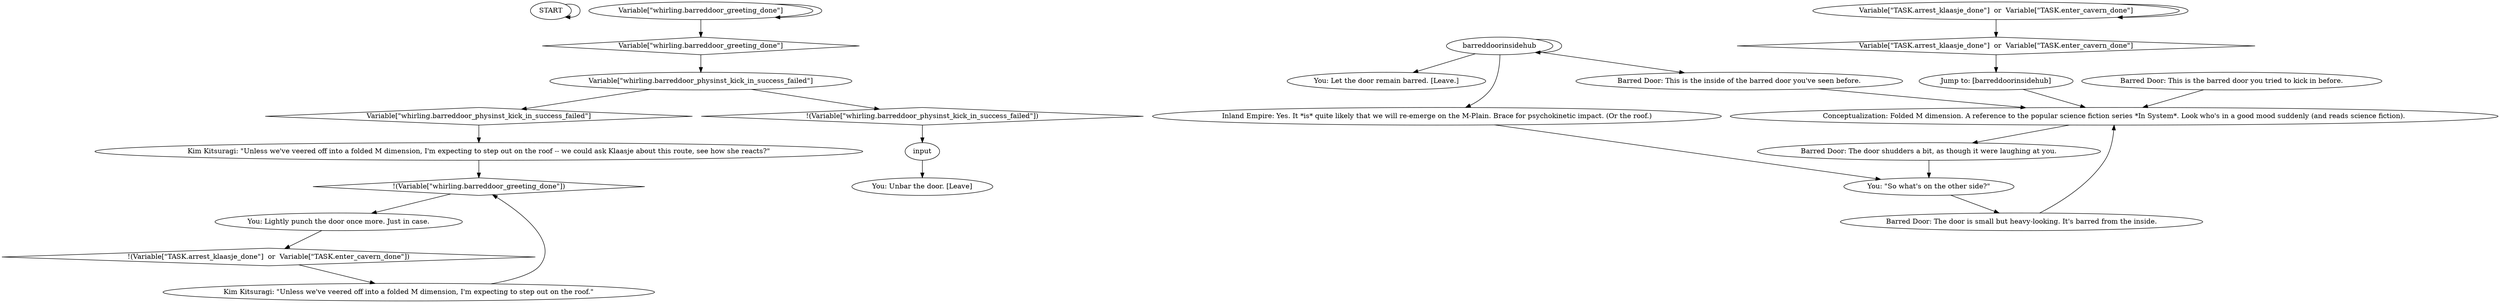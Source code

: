 # WHIRLING F3 / BARRED DOOR INSIDE
# From the inside, the door opens easily.
# ==================================================
digraph G {
	  0 [label="START"];
	  1 [label="input"];
	  2 [label="Barred Door: This is the inside of the barred door you've seen before."];
	  3 [label="You: Unbar the door. [Leave]"];
	  4 [label="Variable[\"whirling.barreddoor_greeting_done\"]"];
	  5 [label="Variable[\"whirling.barreddoor_greeting_done\"]", shape=diamond];
	  6 [label="!(Variable[\"whirling.barreddoor_greeting_done\"])", shape=diamond];
	  7 [label="Conceptualization: Folded M dimension. A reference to the popular science fiction series *In System*. Look who's in a good mood suddenly (and reads science fiction)."];
	  8 [label="barreddoorinsidehub"];
	  9 [label="You: Lightly punch the door once more. Just in case."];
	  10 [label="Barred Door: The door is small but heavy-looking. It's barred from the inside."];
	  11 [label="Variable[\"TASK.arrest_klaasje_done\"]  or  Variable[\"TASK.enter_cavern_done\"]"];
	  12 [label="Variable[\"TASK.arrest_klaasje_done\"]  or  Variable[\"TASK.enter_cavern_done\"]", shape=diamond];
	  13 [label="!(Variable[\"TASK.arrest_klaasje_done\"]  or  Variable[\"TASK.enter_cavern_done\"])", shape=diamond];
	  14 [label="Barred Door: The door shudders a bit, as though it were laughing at you."];
	  15 [label="Inland Empire: Yes. It *is* quite likely that we will re-emerge on the M-Plain. Brace for psychokinetic impact. (Or the roof.)"];
	  16 [label="You: Let the door remain barred. [Leave.]"];
	  17 [label="You: \"So what's on the other side?\""];
	  18 [label="Jump to: [barreddoorinsidehub]"];
	  19 [label="Kim Kitsuragi: \"Unless we've veered off into a folded M dimension, I'm expecting to step out on the roof.\""];
	  20 [label="Kim Kitsuragi: \"Unless we've veered off into a folded M dimension, I'm expecting to step out on the roof -- we could ask Klaasje about this route, see how she reacts?\""];
	  21 [label="Barred Door: This is the barred door you tried to kick in before."];
	  22 [label="Variable[\"whirling.barreddoor_physinst_kick_in_success_failed\"]"];
	  23 [label="Variable[\"whirling.barreddoor_physinst_kick_in_success_failed\"]", shape=diamond];
	  24 [label="!(Variable[\"whirling.barreddoor_physinst_kick_in_success_failed\"])", shape=diamond];
	  0 -> 0
	  1 -> 3
	  2 -> 7
	  4 -> 4
	  4 -> 5
	  5 -> 22
	  6 -> 9
	  7 -> 14
	  8 -> 8
	  8 -> 16
	  8 -> 2
	  8 -> 15
	  9 -> 13
	  10 -> 7
	  11 -> 11
	  11 -> 12
	  12 -> 18
	  13 -> 19
	  14 -> 17
	  15 -> 17
	  17 -> 10
	  18 -> 7
	  19 -> 6
	  20 -> 6
	  21 -> 7
	  22 -> 24
	  22 -> 23
	  23 -> 20
	  24 -> 1
}

